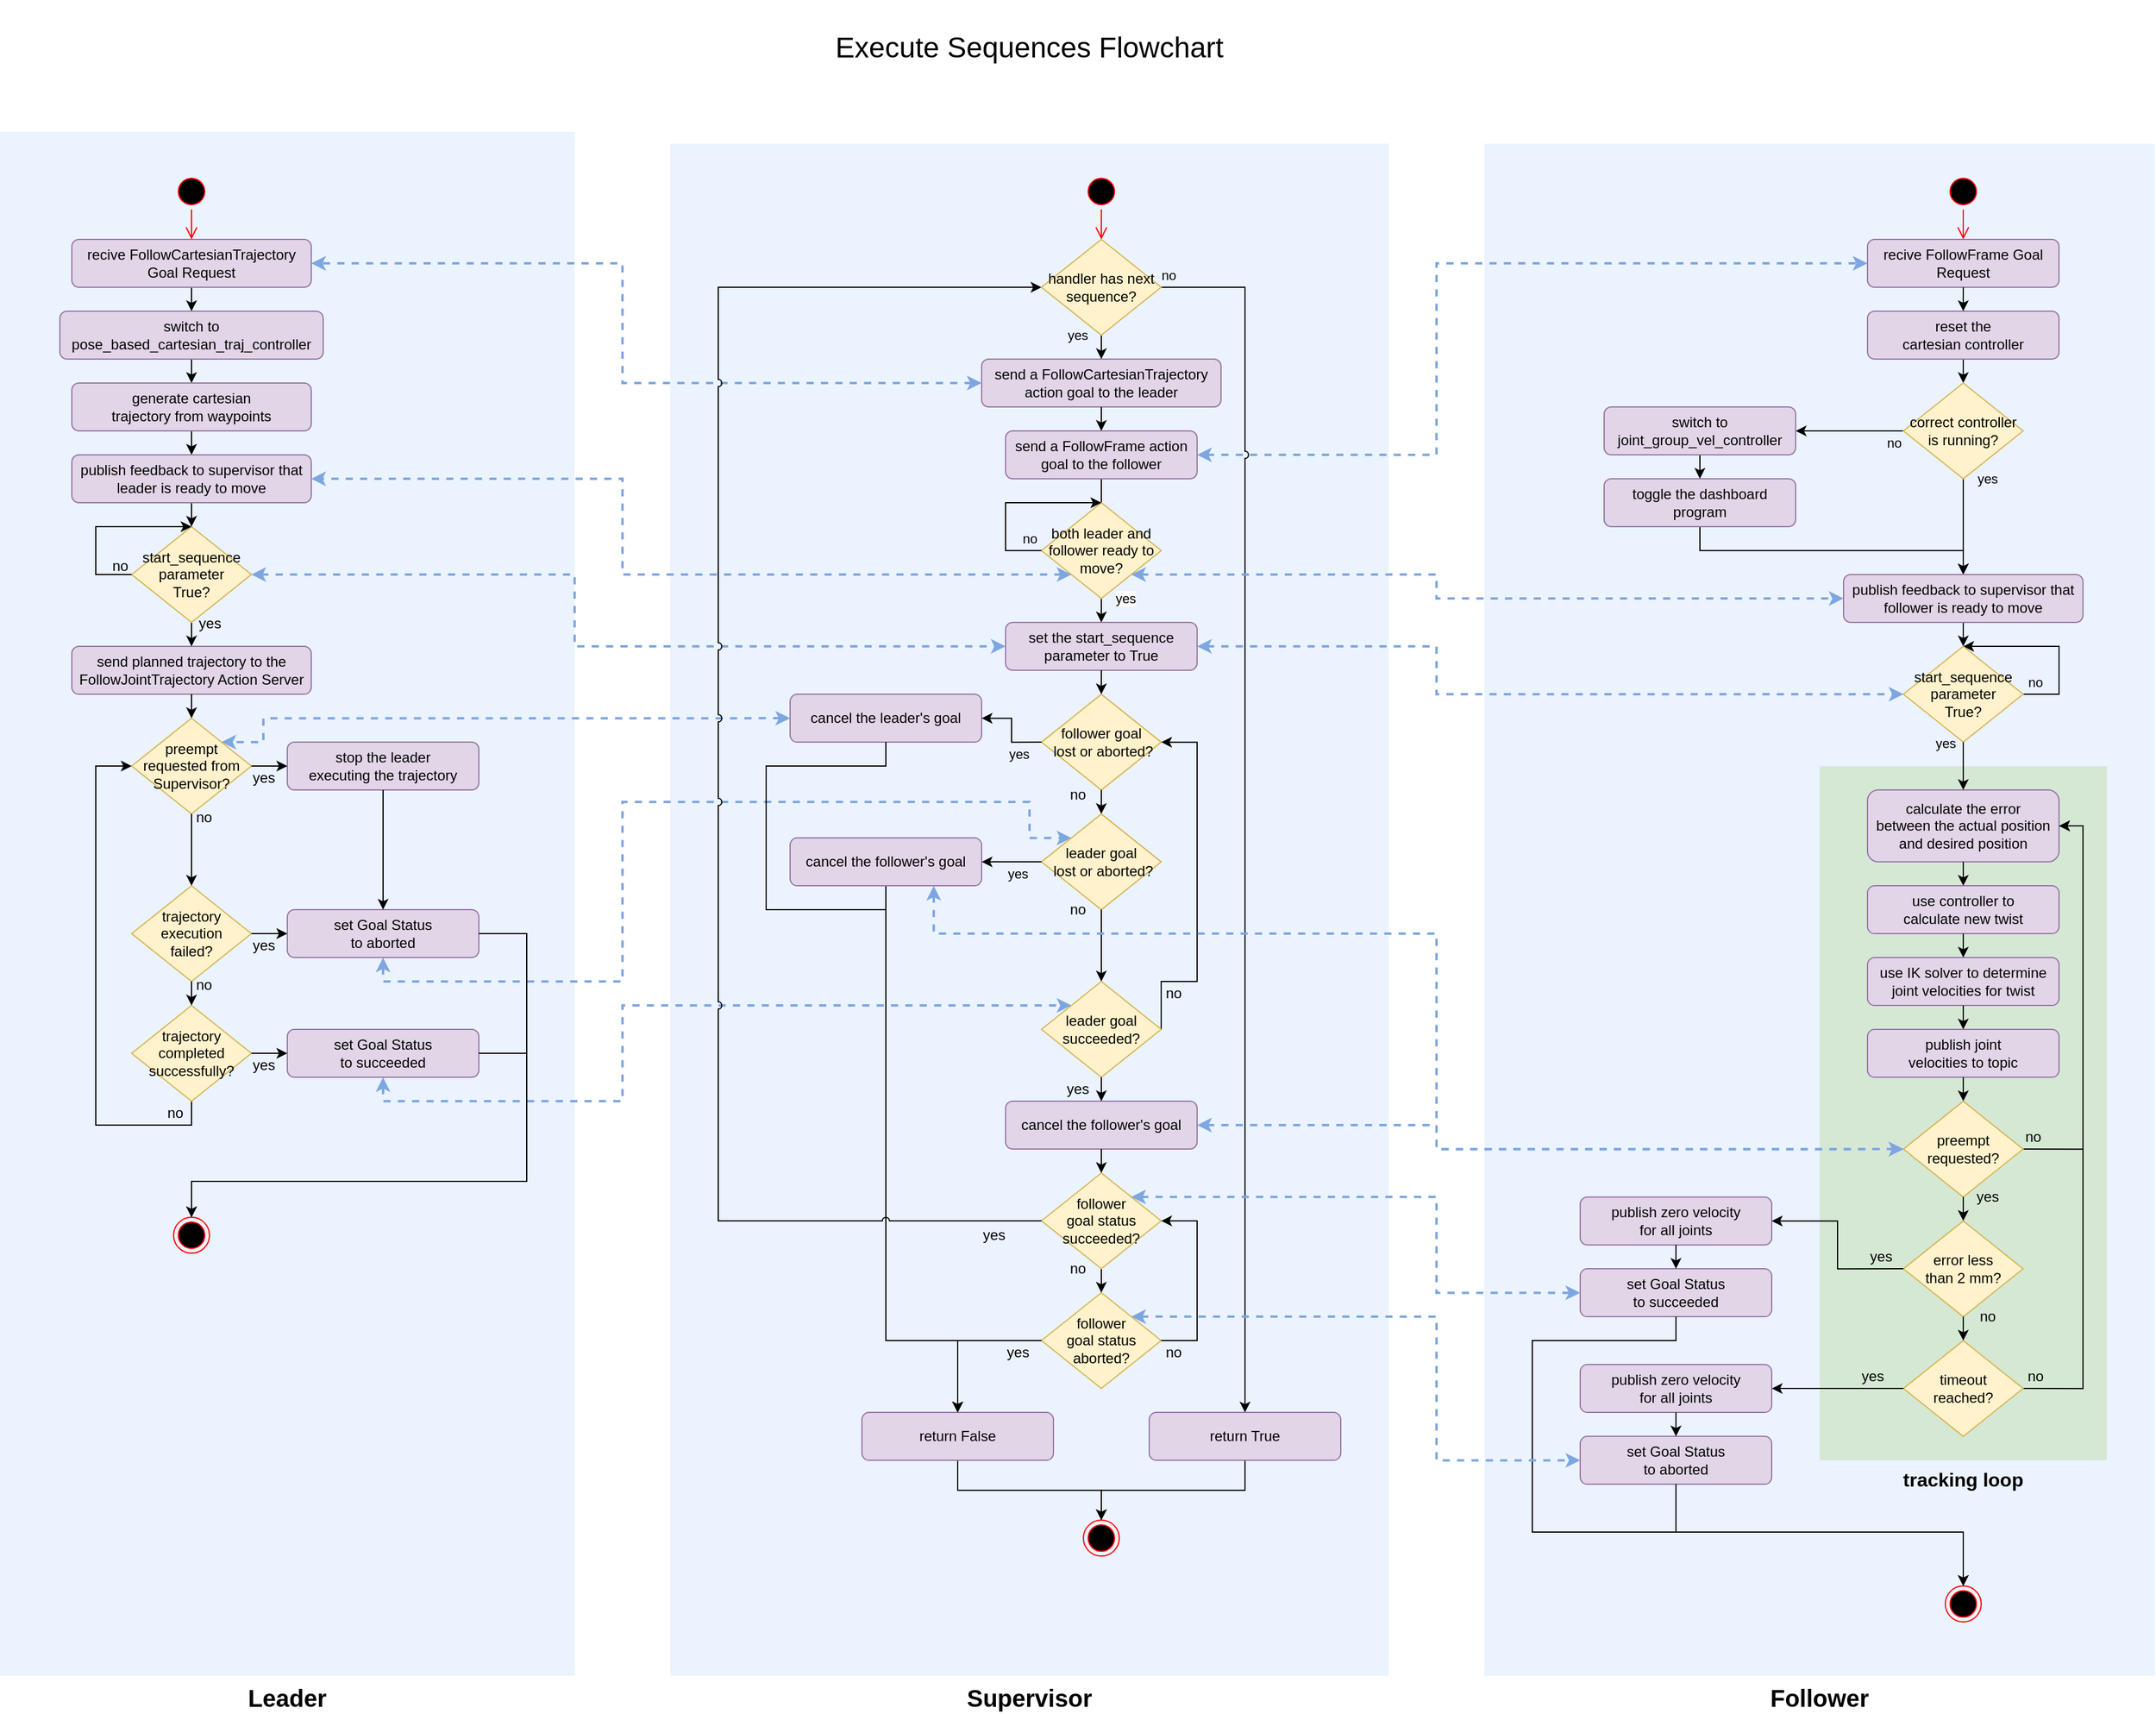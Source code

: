 <mxfile version="15.4.0" type="device"><diagram id="kW00V7_cU1JdxQ_v_3_-" name="Page-1"><mxGraphModel dx="749" dy="1185" grid="1" gridSize="10" guides="1" tooltips="1" connect="1" arrows="1" fold="1" page="1" pageScale="1" pageWidth="2336" pageHeight="1654" math="0" shadow="0"><root><mxCell id="0"/><mxCell id="1" parent="0"/><mxCell id="_gCYDc6WnIKr6NDFRdBL-12" value="Leader" style="rounded=0;whiteSpace=wrap;html=1;fontSize=20;fillColor=#EBF3FF;strokeColor=none;labelPosition=center;verticalLabelPosition=bottom;align=center;verticalAlign=top;fontStyle=1" parent="1" vertex="1"><mxGeometry x="240" y="150" width="480" height="1290" as="geometry"/></mxCell><mxCell id="2opKgaf4rW57c_NiOYcH-77" value="Supervisor" style="rounded=0;whiteSpace=wrap;html=1;fontSize=20;fillColor=#EBF3FF;strokeColor=none;labelPosition=center;verticalLabelPosition=bottom;align=center;verticalAlign=top;fontStyle=1" parent="1" vertex="1"><mxGeometry x="800" y="160" width="600" height="1280" as="geometry"/></mxCell><mxCell id="2opKgaf4rW57c_NiOYcH-73" value="Follower" style="rounded=0;whiteSpace=wrap;html=1;fontSize=20;fillColor=#EBF3FF;strokeColor=none;labelPosition=center;verticalLabelPosition=bottom;align=center;verticalAlign=top;fontStyle=1" parent="1" vertex="1"><mxGeometry x="1480" y="160" width="560" height="1280" as="geometry"/></mxCell><mxCell id="kZMaPTB-FInsB-cCp4y8-4" value="tracking loop" style="rounded=0;whiteSpace=wrap;html=1;dashed=1;verticalAlign=top;labelPosition=center;verticalLabelPosition=bottom;align=center;fontSize=16;fontStyle=1;strokeColor=none;fillColor=#D5E8D4;" parent="1" vertex="1"><mxGeometry x="1760" y="680.15" width="240" height="579.91" as="geometry"/></mxCell><mxCell id="kZMaPTB-FInsB-cCp4y8-57" value="Execute Sequences Flowchart" style="text;html=1;strokeColor=none;fillColor=none;align=center;verticalAlign=middle;whiteSpace=wrap;rounded=0;shadow=0;glass=0;sketch=0;fontSize=24;" parent="1" vertex="1"><mxGeometry x="900" y="40" width="400" height="80" as="geometry"/></mxCell><mxCell id="_gCYDc6WnIKr6NDFRdBL-53" style="edgeStyle=orthogonalEdgeStyle;rounded=0;jumpStyle=none;orthogonalLoop=1;jettySize=auto;html=1;exitX=0;exitY=0.5;exitDx=0;exitDy=0;entryX=1;entryY=0.5;entryDx=0;entryDy=0;dashed=1;endArrow=classic;endFill=1;strokeColor=#7EA6E0;strokeWidth=2;startArrow=classic;startFill=1;" parent="1" source="kZMaPTB-FInsB-cCp4y8-60" target="_gCYDc6WnIKr6NDFRdBL-13" edge="1"><mxGeometry relative="1" as="geometry"><Array as="points"><mxPoint x="760" y="360"/><mxPoint x="760" y="260"/></Array></mxGeometry></mxCell><mxCell id="_gCYDc6WnIKr6NDFRdBL-54" style="edgeStyle=orthogonalEdgeStyle;rounded=0;jumpStyle=none;orthogonalLoop=1;jettySize=auto;html=1;exitX=1;exitY=0.5;exitDx=0;exitDy=0;entryX=0;entryY=0.5;entryDx=0;entryDy=0;dashed=1;endArrow=classic;endFill=1;strokeColor=#7EA6E0;strokeWidth=2;startArrow=classic;startFill=1;" parent="1" source="kZMaPTB-FInsB-cCp4y8-61" target="kZMaPTB-FInsB-cCp4y8-1" edge="1"><mxGeometry relative="1" as="geometry"><Array as="points"><mxPoint x="1440" y="420"/><mxPoint x="1440" y="260"/></Array></mxGeometry></mxCell><mxCell id="_gCYDc6WnIKr6NDFRdBL-57" style="edgeStyle=orthogonalEdgeStyle;rounded=0;jumpStyle=none;orthogonalLoop=1;jettySize=auto;html=1;exitX=0;exitY=0.5;exitDx=0;exitDy=0;entryX=1;entryY=0;entryDx=0;entryDy=0;dashed=1;endArrow=classic;endFill=1;strokeColor=#7EA6E0;strokeWidth=2;startArrow=classic;startFill=1;" parent="1" source="2opKgaf4rW57c_NiOYcH-37" target="_gCYDc6WnIKr6NDFRdBL-22" edge="1"><mxGeometry relative="1" as="geometry"><Array as="points"><mxPoint x="460" y="640"/><mxPoint x="460" y="660"/></Array></mxGeometry></mxCell><mxCell id="_gCYDc6WnIKr6NDFRdBL-58" style="edgeStyle=orthogonalEdgeStyle;rounded=0;jumpStyle=none;orthogonalLoop=1;jettySize=auto;html=1;exitX=0.5;exitY=1;exitDx=0;exitDy=0;entryX=0;entryY=0;entryDx=0;entryDy=0;dashed=1;endArrow=classic;endFill=1;strokeColor=#7EA6E0;strokeWidth=2;startArrow=classic;startFill=1;" parent="1" source="_gCYDc6WnIKr6NDFRdBL-28" target="kZMaPTB-FInsB-cCp4y8-69" edge="1"><mxGeometry relative="1" as="geometry"><Array as="points"><mxPoint x="560" y="860"/><mxPoint x="760" y="860"/><mxPoint x="760" y="710"/><mxPoint x="1100" y="710"/><mxPoint x="1100" y="740"/></Array></mxGeometry></mxCell><mxCell id="_gCYDc6WnIKr6NDFRdBL-59" style="edgeStyle=orthogonalEdgeStyle;rounded=0;jumpStyle=none;orthogonalLoop=1;jettySize=auto;html=1;exitX=0.5;exitY=1;exitDx=0;exitDy=0;entryX=0;entryY=0;entryDx=0;entryDy=0;dashed=1;endArrow=classic;endFill=1;strokeColor=#7EA6E0;strokeWidth=2;startArrow=classic;startFill=1;" parent="1" source="_gCYDc6WnIKr6NDFRdBL-34" target="kZMaPTB-FInsB-cCp4y8-70" edge="1"><mxGeometry relative="1" as="geometry"><Array as="points"><mxPoint x="560" y="960"/><mxPoint x="760" y="960"/><mxPoint x="760" y="880"/></Array></mxGeometry></mxCell><mxCell id="_gCYDc6WnIKr6NDFRdBL-60" style="edgeStyle=orthogonalEdgeStyle;rounded=0;jumpStyle=none;orthogonalLoop=1;jettySize=auto;html=1;exitX=1;exitY=0.5;exitDx=0;exitDy=0;entryX=0;entryY=0.5;entryDx=0;entryDy=0;dashed=1;endArrow=classic;endFill=1;strokeColor=#7EA6E0;strokeWidth=2;startArrow=classic;startFill=1;" parent="1" source="_gCYDc6WnIKr6NDFRdBL-46" target="kZMaPTB-FInsB-cCp4y8-66" edge="1"><mxGeometry relative="1" as="geometry"><Array as="points"><mxPoint x="720" y="520"/><mxPoint x="720" y="580"/></Array></mxGeometry></mxCell><mxCell id="FhGeKTKEFeGfQBGlu1iO-4" style="edgeStyle=orthogonalEdgeStyle;rounded=0;orthogonalLoop=1;jettySize=auto;html=1;exitX=0.5;exitY=1;exitDx=0;exitDy=0;entryX=0.5;entryY=0;entryDx=0;entryDy=0;" parent="1" source="_gCYDc6WnIKr6NDFRdBL-13" target="FhGeKTKEFeGfQBGlu1iO-1" edge="1"><mxGeometry relative="1" as="geometry"/></mxCell><mxCell id="_gCYDc6WnIKr6NDFRdBL-13" value="recive FollowCartesianTrajectory&lt;br&gt;Goal Request" style="rounded=1;whiteSpace=wrap;html=1;glass=0;shadow=0;sketch=0;fillColor=#e1d5e7;strokeColor=#9673a6;" parent="1" vertex="1"><mxGeometry x="300" y="240.0" width="200" height="40" as="geometry"/></mxCell><mxCell id="_gCYDc6WnIKr6NDFRdBL-21" value="send planned trajectory to the FollowJointTrajectory Action Server" style="rounded=1;whiteSpace=wrap;html=1;fontSize=12;fillColor=#e1d5e7;strokeColor=#9673a6;" parent="1" vertex="1"><mxGeometry x="300" y="580.03" width="200" height="40.03" as="geometry"/></mxCell><mxCell id="_gCYDc6WnIKr6NDFRdBL-22" value="preempt requested from Supervisor?" style="rhombus;whiteSpace=wrap;html=1;fontSize=12;fillColor=#fff2cc;strokeColor=#d6b656;" parent="1" vertex="1"><mxGeometry x="350" y="640.03" width="100" height="80" as="geometry"/></mxCell><mxCell id="_gCYDc6WnIKr6NDFRdBL-23" style="edgeStyle=orthogonalEdgeStyle;rounded=0;jumpStyle=arc;orthogonalLoop=1;jettySize=auto;html=1;exitX=0.5;exitY=1;exitDx=0;exitDy=0;entryX=0.5;entryY=0;entryDx=0;entryDy=0;labelBackgroundColor=none;fontSize=16;endArrow=classic;endFill=1;strokeColor=#000000;strokeWidth=1;" parent="1" source="_gCYDc6WnIKr6NDFRdBL-21" target="_gCYDc6WnIKr6NDFRdBL-22" edge="1"><mxGeometry x="280" y="127.03" as="geometry"/></mxCell><mxCell id="_gCYDc6WnIKr6NDFRdBL-24" value="trajectory execution&lt;br&gt;failed?" style="rhombus;whiteSpace=wrap;html=1;fontSize=12;fillColor=#fff2cc;strokeColor=#d6b656;" parent="1" vertex="1"><mxGeometry x="350" y="780.03" width="100" height="80" as="geometry"/></mxCell><mxCell id="_gCYDc6WnIKr6NDFRdBL-25" value="no" style="edgeStyle=orthogonalEdgeStyle;rounded=0;jumpStyle=arc;orthogonalLoop=1;jettySize=auto;html=1;exitX=0.5;exitY=1;exitDx=0;exitDy=0;entryX=0.5;entryY=0;entryDx=0;entryDy=0;labelBackgroundColor=none;fontSize=12;endArrow=classic;endFill=1;strokeColor=#000000;strokeWidth=1;" parent="1" source="_gCYDc6WnIKr6NDFRdBL-22" target="_gCYDc6WnIKr6NDFRdBL-24" edge="1"><mxGeometry x="40" y="-39.97" as="geometry"><mxPoint x="10" y="-27" as="offset"/></mxGeometry></mxCell><mxCell id="_gCYDc6WnIKr6NDFRdBL-26" value="stop the leader &lt;br&gt;executing the trajectory" style="rounded=1;whiteSpace=wrap;html=1;glass=0;shadow=0;sketch=0;fillColor=#e1d5e7;strokeColor=#9673a6;" parent="1" vertex="1"><mxGeometry x="480" y="660.03" width="160" height="40" as="geometry"/></mxCell><mxCell id="_gCYDc6WnIKr6NDFRdBL-27" value="yes" style="edgeStyle=orthogonalEdgeStyle;rounded=0;orthogonalLoop=1;jettySize=auto;html=1;exitX=1;exitY=0.5;exitDx=0;exitDy=0;entryX=0;entryY=0.5;entryDx=0;entryDy=0;fontSize=12;labelBackgroundColor=none;" parent="1" source="_gCYDc6WnIKr6NDFRdBL-22" target="_gCYDc6WnIKr6NDFRdBL-26" edge="1"><mxGeometry x="40" as="geometry"><mxPoint x="-5" y="10" as="offset"/></mxGeometry></mxCell><mxCell id="_gCYDc6WnIKr6NDFRdBL-28" value="set Goal Status &lt;br&gt;to aborted" style="rounded=1;whiteSpace=wrap;html=1;glass=0;shadow=0;sketch=0;fillColor=#e1d5e7;strokeColor=#9673a6;" parent="1" vertex="1"><mxGeometry x="480" y="800.03" width="160" height="40" as="geometry"/></mxCell><mxCell id="_gCYDc6WnIKr6NDFRdBL-29" value="yes" style="edgeStyle=orthogonalEdgeStyle;rounded=0;orthogonalLoop=1;jettySize=auto;html=1;exitX=1;exitY=0.5;exitDx=0;exitDy=0;entryX=0;entryY=0.5;entryDx=0;entryDy=0;fontSize=12;labelBackgroundColor=none;" parent="1" source="_gCYDc6WnIKr6NDFRdBL-24" target="_gCYDc6WnIKr6NDFRdBL-28" edge="1"><mxGeometry x="40" as="geometry"><mxPoint x="-5" y="10" as="offset"/></mxGeometry></mxCell><mxCell id="_gCYDc6WnIKr6NDFRdBL-30" style="edgeStyle=orthogonalEdgeStyle;rounded=0;orthogonalLoop=1;jettySize=auto;html=1;exitX=0.5;exitY=1;exitDx=0;exitDy=0;entryX=0;entryY=0.5;entryDx=0;entryDy=0;labelBackgroundColor=none;fontSize=12;" parent="1" source="_gCYDc6WnIKr6NDFRdBL-32" target="_gCYDc6WnIKr6NDFRdBL-22" edge="1"><mxGeometry x="280" y="127.03" as="geometry"><Array as="points"><mxPoint x="400" y="980.03"/><mxPoint x="320" y="980.03"/><mxPoint x="320" y="680.03"/></Array></mxGeometry></mxCell><mxCell id="_gCYDc6WnIKr6NDFRdBL-31" value="no" style="edgeLabel;html=1;align=center;verticalAlign=middle;resizable=0;points=[];fontSize=12;labelBackgroundColor=none;" parent="_gCYDc6WnIKr6NDFRdBL-30" vertex="1" connectable="0"><mxGeometry x="-0.778" relative="1" as="geometry"><mxPoint x="13" y="-10" as="offset"/></mxGeometry></mxCell><mxCell id="_gCYDc6WnIKr6NDFRdBL-32" value="trajectory completed successfully?" style="rhombus;whiteSpace=wrap;html=1;fontSize=12;fillColor=#fff2cc;strokeColor=#d6b656;" parent="1" vertex="1"><mxGeometry x="350" y="880.03" width="100" height="80" as="geometry"/></mxCell><mxCell id="_gCYDc6WnIKr6NDFRdBL-33" value="no" style="edgeStyle=orthogonalEdgeStyle;rounded=0;jumpStyle=arc;orthogonalLoop=1;jettySize=auto;html=1;labelBackgroundColor=none;fontSize=12;endArrow=classic;endFill=1;strokeColor=#000000;strokeWidth=1;exitX=0.5;exitY=1;exitDx=0;exitDy=0;entryX=0.5;entryY=0;entryDx=0;entryDy=0;" parent="1" source="_gCYDc6WnIKr6NDFRdBL-24" target="_gCYDc6WnIKr6NDFRdBL-32" edge="1"><mxGeometry x="40" y="-39.97" as="geometry"><mxPoint x="10" y="-7" as="offset"/><mxPoint x="380" y="867.03" as="sourcePoint"/><mxPoint x="400" y="887.03" as="targetPoint"/></mxGeometry></mxCell><mxCell id="_gCYDc6WnIKr6NDFRdBL-34" value="set Goal Status &lt;br&gt;to succeeded" style="rounded=1;whiteSpace=wrap;html=1;glass=0;shadow=0;sketch=0;fillColor=#e1d5e7;strokeColor=#9673a6;" parent="1" vertex="1"><mxGeometry x="480" y="900.03" width="160" height="40" as="geometry"/></mxCell><mxCell id="_gCYDc6WnIKr6NDFRdBL-35" value="yes" style="edgeStyle=orthogonalEdgeStyle;rounded=0;orthogonalLoop=1;jettySize=auto;html=1;exitX=1;exitY=0.5;exitDx=0;exitDy=0;entryX=0;entryY=0.5;entryDx=0;entryDy=0;fontSize=12;labelBackgroundColor=none;" parent="1" source="_gCYDc6WnIKr6NDFRdBL-32" target="_gCYDc6WnIKr6NDFRdBL-34" edge="1"><mxGeometry x="40" as="geometry"><Array as="points"><mxPoint x="460" y="920.03"/><mxPoint x="460" y="920.03"/></Array><mxPoint x="-5" y="10" as="offset"/></mxGeometry></mxCell><mxCell id="_gCYDc6WnIKr6NDFRdBL-37" style="edgeStyle=orthogonalEdgeStyle;rounded=0;jumpStyle=arc;orthogonalLoop=1;jettySize=auto;html=1;exitX=0.5;exitY=1;exitDx=0;exitDy=0;entryX=0.5;entryY=0;entryDx=0;entryDy=0;labelBackgroundColor=none;fontSize=12;endArrow=classic;endFill=1;strokeColor=#000000;strokeWidth=1;" parent="1" source="_gCYDc6WnIKr6NDFRdBL-26" target="_gCYDc6WnIKr6NDFRdBL-28" edge="1"><mxGeometry x="280" y="127.03" as="geometry"><mxPoint x="560.0" y="720.03" as="targetPoint"/></mxGeometry></mxCell><mxCell id="_gCYDc6WnIKr6NDFRdBL-38" value="" style="ellipse;html=1;shape=endState;fillColor=#000000;strokeColor=#ff0000;" parent="1" vertex="1"><mxGeometry x="385" y="1057.03" width="30" height="30" as="geometry"/></mxCell><mxCell id="_gCYDc6WnIKr6NDFRdBL-39" style="edgeStyle=orthogonalEdgeStyle;rounded=0;orthogonalLoop=1;jettySize=auto;html=1;exitX=1;exitY=0.5;exitDx=0;exitDy=0;entryX=0.5;entryY=0;entryDx=0;entryDy=0;fontSize=12;" parent="1" source="_gCYDc6WnIKr6NDFRdBL-28" target="_gCYDc6WnIKr6NDFRdBL-38" edge="1"><mxGeometry x="280" y="127.03" as="geometry"><Array as="points"><mxPoint x="680" y="820"/><mxPoint x="680" y="1027"/><mxPoint x="400" y="1027"/></Array></mxGeometry></mxCell><mxCell id="_gCYDc6WnIKr6NDFRdBL-40" style="edgeStyle=orthogonalEdgeStyle;rounded=0;orthogonalLoop=1;jettySize=auto;html=1;exitX=1;exitY=0.5;exitDx=0;exitDy=0;entryX=0.5;entryY=0;entryDx=0;entryDy=0;fontSize=12;" parent="1" source="_gCYDc6WnIKr6NDFRdBL-34" target="_gCYDc6WnIKr6NDFRdBL-38" edge="1"><mxGeometry x="280" y="127.03" as="geometry"><Array as="points"><mxPoint x="680" y="920"/><mxPoint x="680" y="1027"/><mxPoint x="400" y="1027"/></Array></mxGeometry></mxCell><mxCell id="_gCYDc6WnIKr6NDFRdBL-43" value="" style="edgeStyle=orthogonalEdgeStyle;html=1;verticalAlign=bottom;endArrow=open;endSize=8;strokeColor=#ff0000;entryX=0.5;entryY=0;entryDx=0;entryDy=0;exitX=0.5;exitY=1;exitDx=0;exitDy=0;startArrow=none;" parent="1" source="_gCYDc6WnIKr6NDFRdBL-42" target="_gCYDc6WnIKr6NDFRdBL-13" edge="1"><mxGeometry x="280" y="27" as="geometry"><mxPoint x="400" y="107" as="targetPoint"/><mxPoint x="400" y="170.0" as="sourcePoint"/></mxGeometry></mxCell><mxCell id="_gCYDc6WnIKr6NDFRdBL-44" style="edgeStyle=orthogonalEdgeStyle;rounded=0;orthogonalLoop=1;jettySize=auto;html=1;exitX=0.5;exitY=1;exitDx=0;exitDy=0;entryX=0.5;entryY=0;entryDx=0;entryDy=0;fontSize=12;" parent="1" source="_gCYDc6WnIKr6NDFRdBL-46" target="_gCYDc6WnIKr6NDFRdBL-21" edge="1"><mxGeometry x="280" y="127.03" as="geometry"/></mxCell><mxCell id="_gCYDc6WnIKr6NDFRdBL-45" value="yes" style="edgeLabel;html=1;align=center;verticalAlign=middle;resizable=0;points=[];fontSize=12;labelBackgroundColor=none;" parent="_gCYDc6WnIKr6NDFRdBL-44" vertex="1" connectable="0"><mxGeometry x="-0.26" y="1" relative="1" as="geometry"><mxPoint x="14" y="-7" as="offset"/></mxGeometry></mxCell><mxCell id="_gCYDc6WnIKr6NDFRdBL-46" value="start_sequence parameter &lt;br&gt;True?" style="rhombus;whiteSpace=wrap;html=1;fontSize=12;fillColor=#fff2cc;strokeColor=#d6b656;" parent="1" vertex="1"><mxGeometry x="350" y="480.03" width="100" height="80" as="geometry"/></mxCell><mxCell id="_gCYDc6WnIKr6NDFRdBL-47" value="no" style="edgeStyle=orthogonalEdgeStyle;rounded=0;orthogonalLoop=1;jettySize=auto;html=1;exitX=0;exitY=0.5;exitDx=0;exitDy=0;entryX=0.5;entryY=0;entryDx=0;entryDy=0;fontSize=12;labelBackgroundColor=none;" parent="1" source="_gCYDc6WnIKr6NDFRdBL-46" target="_gCYDc6WnIKr6NDFRdBL-46" edge="1"><mxGeometry x="40" y="-39.97" as="geometry"><Array as="points"><mxPoint x="320" y="520.03"/><mxPoint x="320" y="480.03"/></Array><mxPoint x="-35" y="13" as="offset"/><mxPoint x="350" y="527.03" as="sourcePoint"/><mxPoint x="400" y="487.03" as="targetPoint"/></mxGeometry></mxCell><mxCell id="FhGeKTKEFeGfQBGlu1iO-5" style="edgeStyle=orthogonalEdgeStyle;rounded=0;orthogonalLoop=1;jettySize=auto;html=1;exitX=0.5;exitY=1;exitDx=0;exitDy=0;entryX=0.5;entryY=0;entryDx=0;entryDy=0;" parent="1" source="FhGeKTKEFeGfQBGlu1iO-1" target="FhGeKTKEFeGfQBGlu1iO-2" edge="1"><mxGeometry relative="1" as="geometry"/></mxCell><mxCell id="FhGeKTKEFeGfQBGlu1iO-1" value="switch to&lt;br&gt;pose_based_cartesian_traj_controller" style="rounded=1;whiteSpace=wrap;html=1;fontSize=12;fillColor=#e1d5e7;strokeColor=#9673a6;" parent="1" vertex="1"><mxGeometry x="290" y="300" width="220" height="40.03" as="geometry"/></mxCell><mxCell id="FhGeKTKEFeGfQBGlu1iO-3" style="edgeStyle=orthogonalEdgeStyle;rounded=0;orthogonalLoop=1;jettySize=auto;html=1;exitX=0.5;exitY=1;exitDx=0;exitDy=0;entryX=0.5;entryY=0;entryDx=0;entryDy=0;" parent="1" source="FhGeKTKEFeGfQBGlu1iO-2" target="zwrNz9dV1POrlyRCN25c-7" edge="1"><mxGeometry relative="1" as="geometry"/></mxCell><mxCell id="FhGeKTKEFeGfQBGlu1iO-2" value="generate cartesian &lt;br&gt;trajectory from waypoints" style="rounded=1;whiteSpace=wrap;html=1;fontSize=12;fillColor=#e1d5e7;strokeColor=#9673a6;" parent="1" vertex="1"><mxGeometry x="300" y="360" width="200" height="40.03" as="geometry"/></mxCell><mxCell id="kZMaPTB-FInsB-cCp4y8-60" value="send a FollowCartesianTrajectory action goal to the leader" style="rounded=1;whiteSpace=wrap;html=1;glass=0;shadow=0;sketch=0;fillColor=#e1d5e7;strokeColor=#9673a6;" parent="1" vertex="1"><mxGeometry x="1060" y="340.03" width="200" height="40" as="geometry"/></mxCell><mxCell id="zwrNz9dV1POrlyRCN25c-10" style="edgeStyle=orthogonalEdgeStyle;rounded=0;orthogonalLoop=1;jettySize=auto;html=1;exitX=0.5;exitY=1;exitDx=0;exitDy=0;" edge="1" parent="1" source="kZMaPTB-FInsB-cCp4y8-61"><mxGeometry relative="1" as="geometry"><mxPoint x="1160" y="520" as="targetPoint"/></mxGeometry></mxCell><mxCell id="kZMaPTB-FInsB-cCp4y8-61" value="send a FollowFrame action goal to the follower" style="rounded=1;whiteSpace=wrap;html=1;glass=0;shadow=0;sketch=0;fillColor=#e1d5e7;strokeColor=#9673a6;" parent="1" vertex="1"><mxGeometry x="1080" y="400.03" width="160" height="39.97" as="geometry"/></mxCell><mxCell id="kZMaPTB-FInsB-cCp4y8-100" style="edgeStyle=orthogonalEdgeStyle;rounded=0;jumpStyle=arc;orthogonalLoop=1;jettySize=auto;html=1;exitX=0.5;exitY=1;exitDx=0;exitDy=0;entryX=0.5;entryY=0;entryDx=0;entryDy=0;labelBackgroundColor=none;fontSize=12;endArrow=classic;endFill=1;strokeColor=#000000;strokeWidth=1;" parent="1" source="kZMaPTB-FInsB-cCp4y8-60" target="kZMaPTB-FInsB-cCp4y8-61" edge="1"><mxGeometry x="840" y="200" as="geometry"/></mxCell><mxCell id="kZMaPTB-FInsB-cCp4y8-66" value="set the start_sequence parameter to True" style="rounded=1;whiteSpace=wrap;html=1;glass=0;shadow=0;sketch=0;fillColor=#e1d5e7;strokeColor=#9673a6;" parent="1" vertex="1"><mxGeometry x="1080" y="560.03" width="160" height="40" as="geometry"/></mxCell><mxCell id="kZMaPTB-FInsB-cCp4y8-68" value="follower goal&lt;br&gt;&amp;nbsp;lost or aborted?" style="rhombus;whiteSpace=wrap;html=1;fontSize=12;fillColor=#fff2cc;strokeColor=#d6b656;" parent="1" vertex="1"><mxGeometry x="1110" y="620.06" width="100" height="80" as="geometry"/></mxCell><mxCell id="kZMaPTB-FInsB-cCp4y8-103" style="edgeStyle=orthogonalEdgeStyle;rounded=0;jumpStyle=arc;orthogonalLoop=1;jettySize=auto;html=1;exitX=0.5;exitY=1;exitDx=0;exitDy=0;entryX=0.5;entryY=0;entryDx=0;entryDy=0;labelBackgroundColor=none;fontSize=12;endArrow=classic;endFill=1;strokeColor=#000000;strokeWidth=1;" parent="1" source="kZMaPTB-FInsB-cCp4y8-66" target="kZMaPTB-FInsB-cCp4y8-68" edge="1"><mxGeometry x="840" y="200" as="geometry"/></mxCell><mxCell id="kZMaPTB-FInsB-cCp4y8-69" value="leader goal&lt;br&gt;&amp;nbsp;lost or aborted?" style="rhombus;whiteSpace=wrap;html=1;fontSize=12;fillColor=#fff2cc;strokeColor=#d6b656;" parent="1" vertex="1"><mxGeometry x="1110" y="720.06" width="100" height="80" as="geometry"/></mxCell><mxCell id="kZMaPTB-FInsB-cCp4y8-76" value="&lt;font style=&quot;font-size: 12px&quot;&gt;no&lt;/font&gt;" style="edgeStyle=orthogonalEdgeStyle;rounded=0;orthogonalLoop=1;jettySize=auto;html=1;exitX=0.5;exitY=1;exitDx=0;exitDy=0;entryX=0.5;entryY=0;entryDx=0;entryDy=0;labelBackgroundColor=none;fontSize=24;" parent="1" source="kZMaPTB-FInsB-cCp4y8-68" target="kZMaPTB-FInsB-cCp4y8-69" edge="1"><mxGeometry x="80" y="-299.94" as="geometry"><Array as="points"><mxPoint x="1160" y="710.06"/><mxPoint x="1160" y="710.06"/></Array><mxPoint x="-20" y="-10" as="offset"/></mxGeometry></mxCell><mxCell id="2opKgaf4rW57c_NiOYcH-39" value="no" style="edgeStyle=orthogonalEdgeStyle;rounded=0;orthogonalLoop=1;jettySize=auto;html=1;exitX=1;exitY=0.5;exitDx=0;exitDy=0;entryX=1;entryY=0.5;entryDx=0;entryDy=0;fontSize=12;labelBackgroundColor=none;" parent="1" source="kZMaPTB-FInsB-cCp4y8-70" target="kZMaPTB-FInsB-cCp4y8-68" edge="1"><mxGeometry x="80" y="-299.94" as="geometry"><Array as="points"><mxPoint x="1240" y="860.06"/><mxPoint x="1240" y="660.06"/></Array><mxPoint x="10" y="90" as="offset"/></mxGeometry></mxCell><mxCell id="kZMaPTB-FInsB-cCp4y8-70" value="leader goal succeeded?" style="rhombus;whiteSpace=wrap;html=1;fontSize=12;fillColor=#fff2cc;strokeColor=#d6b656;" parent="1" vertex="1"><mxGeometry x="1110" y="860.03" width="100" height="80" as="geometry"/></mxCell><mxCell id="kZMaPTB-FInsB-cCp4y8-75" value="no" style="edgeStyle=orthogonalEdgeStyle;rounded=0;orthogonalLoop=1;jettySize=auto;html=1;exitX=0.5;exitY=1;exitDx=0;exitDy=0;entryX=0.5;entryY=0;entryDx=0;entryDy=0;labelBackgroundColor=none;fontSize=12;" parent="1" source="kZMaPTB-FInsB-cCp4y8-69" target="kZMaPTB-FInsB-cCp4y8-70" edge="1"><mxGeometry as="geometry"><mxPoint x="-20" y="-30" as="offset"/></mxGeometry></mxCell><mxCell id="kZMaPTB-FInsB-cCp4y8-71" value="cancel the follower's goal" style="rounded=1;whiteSpace=wrap;html=1;glass=0;shadow=0;sketch=0;fillColor=#e1d5e7;strokeColor=#9673a6;" parent="1" vertex="1"><mxGeometry x="1080" y="960.03" width="160" height="40" as="geometry"/></mxCell><mxCell id="2opKgaf4rW57c_NiOYcH-40" value="yes" style="edgeStyle=orthogonalEdgeStyle;rounded=0;orthogonalLoop=1;jettySize=auto;html=1;exitX=0.5;exitY=1;exitDx=0;exitDy=0;entryX=0.5;entryY=0;entryDx=0;entryDy=0;fontSize=12;labelBackgroundColor=none;" parent="1" source="kZMaPTB-FInsB-cCp4y8-70" target="kZMaPTB-FInsB-cCp4y8-71" edge="1"><mxGeometry x="80" y="-259.97" as="geometry"><mxPoint x="-20" as="offset"/></mxGeometry></mxCell><mxCell id="kZMaPTB-FInsB-cCp4y8-80" value="follower &lt;br&gt;goal status aborted?" style="rhombus;whiteSpace=wrap;html=1;fontSize=12;fillColor=#fff2cc;strokeColor=#d6b656;" parent="1" vertex="1"><mxGeometry x="1110" y="1120.03" width="100" height="80" as="geometry"/></mxCell><mxCell id="kZMaPTB-FInsB-cCp4y8-92" value="no" style="edgeStyle=orthogonalEdgeStyle;rounded=0;jumpStyle=arc;orthogonalLoop=1;jettySize=auto;html=1;exitX=0.5;exitY=1;exitDx=0;exitDy=0;entryX=0.5;entryY=0;entryDx=0;entryDy=0;labelBackgroundColor=none;fontSize=12;endArrow=classic;endFill=1;strokeColor=#000000;strokeWidth=1;" parent="1" source="kZMaPTB-FInsB-cCp4y8-81" target="kZMaPTB-FInsB-cCp4y8-80" edge="1"><mxGeometry x="80" y="-259.97" as="geometry"><mxPoint x="-20" y="-10" as="offset"/></mxGeometry></mxCell><mxCell id="kZMaPTB-FInsB-cCp4y8-81" value="follower &lt;br&gt;goal status succeeded?" style="rhombus;whiteSpace=wrap;html=1;fontSize=12;fillColor=#fff2cc;strokeColor=#d6b656;" parent="1" vertex="1"><mxGeometry x="1110" y="1020.03" width="100" height="80" as="geometry"/></mxCell><mxCell id="kZMaPTB-FInsB-cCp4y8-91" style="edgeStyle=orthogonalEdgeStyle;rounded=0;jumpStyle=arc;orthogonalLoop=1;jettySize=auto;html=1;exitX=0.5;exitY=1;exitDx=0;exitDy=0;entryX=0.5;entryY=0;entryDx=0;entryDy=0;labelBackgroundColor=none;fontSize=12;endArrow=classic;endFill=1;strokeColor=#000000;strokeWidth=1;" parent="1" source="kZMaPTB-FInsB-cCp4y8-71" target="kZMaPTB-FInsB-cCp4y8-81" edge="1"><mxGeometry x="840" y="20.03" as="geometry"/></mxCell><mxCell id="kZMaPTB-FInsB-cCp4y8-93" value="no" style="edgeStyle=orthogonalEdgeStyle;rounded=0;jumpStyle=arc;orthogonalLoop=1;jettySize=auto;html=1;exitX=1;exitY=0.5;exitDx=0;exitDy=0;labelBackgroundColor=none;fontSize=12;endArrow=classic;endFill=1;strokeColor=#000000;strokeWidth=1;entryX=1;entryY=0.5;entryDx=0;entryDy=0;" parent="1" source="kZMaPTB-FInsB-cCp4y8-80" target="kZMaPTB-FInsB-cCp4y8-81" edge="1"><mxGeometry as="geometry"><Array as="points"><mxPoint x="1240" y="1160.03"/><mxPoint x="1240" y="1060.03"/></Array><mxPoint x="10" y="60" as="offset"/></mxGeometry></mxCell><mxCell id="2opKgaf4rW57c_NiOYcH-2" style="edgeStyle=orthogonalEdgeStyle;rounded=0;orthogonalLoop=1;jettySize=auto;html=1;exitX=0.5;exitY=1;exitDx=0;exitDy=0;entryX=0.5;entryY=0;entryDx=0;entryDy=0;" parent="1" target="kZMaPTB-FInsB-cCp4y8-60" edge="1" source="_gCYDc6WnIKr6NDFRdBL-1"><mxGeometry x="840" y="160" as="geometry"><mxPoint x="1160" y="280" as="sourcePoint"/><mxPoint x="1160" y="340" as="targetPoint"/></mxGeometry></mxCell><mxCell id="_gCYDc6WnIKr6NDFRdBL-5" value="yes" style="edgeLabel;html=1;align=center;verticalAlign=middle;resizable=0;points=[];labelBackgroundColor=none;" parent="2opKgaf4rW57c_NiOYcH-2" vertex="1" connectable="0"><mxGeometry relative="1" as="geometry"><mxPoint x="-20" y="-10" as="offset"/></mxGeometry></mxCell><mxCell id="2opKgaf4rW57c_NiOYcH-24" value="" style="ellipse;html=1;shape=startState;fillColor=#000000;strokeColor=#ff0000;" parent="1" vertex="1"><mxGeometry x="1145" y="185" width="30" height="30" as="geometry"/></mxCell><mxCell id="2opKgaf4rW57c_NiOYcH-25" value="" style="edgeStyle=orthogonalEdgeStyle;html=1;verticalAlign=bottom;endArrow=open;endSize=8;strokeColor=#ff0000;" parent="1" source="2opKgaf4rW57c_NiOYcH-24" edge="1"><mxGeometry x="840" y="160" as="geometry"><mxPoint x="1160" y="240" as="targetPoint"/></mxGeometry></mxCell><mxCell id="2opKgaf4rW57c_NiOYcH-26" value="" style="ellipse;html=1;shape=endState;fillColor=#000000;strokeColor=#ff0000;" parent="1" vertex="1"><mxGeometry x="1145" y="1310.06" width="30" height="30" as="geometry"/></mxCell><mxCell id="2opKgaf4rW57c_NiOYcH-37" value="cancel the leader's goal" style="rounded=1;whiteSpace=wrap;html=1;glass=0;shadow=0;sketch=0;fillColor=#e1d5e7;strokeColor=#9673a6;" parent="1" vertex="1"><mxGeometry x="900" y="620.06" width="160" height="40" as="geometry"/></mxCell><mxCell id="2opKgaf4rW57c_NiOYcH-45" style="edgeStyle=orthogonalEdgeStyle;rounded=0;orthogonalLoop=1;jettySize=auto;html=1;exitX=0;exitY=0.5;exitDx=0;exitDy=0;entryX=1;entryY=0.5;entryDx=0;entryDy=0;fontSize=12;" parent="1" source="kZMaPTB-FInsB-cCp4y8-68" target="2opKgaf4rW57c_NiOYcH-37" edge="1"><mxGeometry x="840" y="-19.94" as="geometry"/></mxCell><mxCell id="_gCYDc6WnIKr6NDFRdBL-4" value="yes" style="edgeLabel;html=1;align=center;verticalAlign=middle;resizable=0;points=[];labelBackgroundColor=none;" parent="2opKgaf4rW57c_NiOYcH-45" vertex="1" connectable="0"><mxGeometry relative="1" as="geometry"><mxPoint x="6" y="20" as="offset"/></mxGeometry></mxCell><mxCell id="2opKgaf4rW57c_NiOYcH-54" style="edgeStyle=orthogonalEdgeStyle;rounded=0;orthogonalLoop=1;jettySize=auto;html=1;exitX=0.5;exitY=1;exitDx=0;exitDy=0;entryX=0.5;entryY=0;entryDx=0;entryDy=0;fontSize=12;" parent="1" source="2opKgaf4rW57c_NiOYcH-38" target="2opKgaf4rW57c_NiOYcH-26" edge="1"><mxGeometry x="840" y="-19.94" as="geometry"/></mxCell><mxCell id="2opKgaf4rW57c_NiOYcH-38" value="return False" style="rounded=1;whiteSpace=wrap;html=1;glass=0;shadow=0;sketch=0;fillColor=#e1d5e7;strokeColor=#9673a6;" parent="1" vertex="1"><mxGeometry x="960" y="1220.06" width="160" height="40" as="geometry"/></mxCell><mxCell id="2opKgaf4rW57c_NiOYcH-50" value="yes" style="edgeStyle=orthogonalEdgeStyle;rounded=0;orthogonalLoop=1;jettySize=auto;html=1;exitX=0;exitY=0.5;exitDx=0;exitDy=0;entryX=0.5;entryY=0;entryDx=0;entryDy=0;fontSize=12;labelBackgroundColor=none;" parent="1" source="kZMaPTB-FInsB-cCp4y8-80" target="2opKgaf4rW57c_NiOYcH-38" edge="1"><mxGeometry as="geometry"><mxPoint x="15" y="-20" as="offset"/></mxGeometry></mxCell><mxCell id="2opKgaf4rW57c_NiOYcH-43" style="edgeStyle=orthogonalEdgeStyle;rounded=0;orthogonalLoop=1;jettySize=auto;html=1;exitX=0.5;exitY=1;exitDx=0;exitDy=0;entryX=0.5;entryY=0;entryDx=0;entryDy=0;fontSize=12;" parent="1" source="2opKgaf4rW57c_NiOYcH-37" target="2opKgaf4rW57c_NiOYcH-38" edge="1"><mxGeometry x="840" y="-19.94" as="geometry"><Array as="points"><mxPoint x="980" y="680"/><mxPoint x="880" y="680"/><mxPoint x="880" y="800"/><mxPoint x="980" y="800"/><mxPoint x="980" y="1160"/><mxPoint x="1040" y="1160"/></Array></mxGeometry></mxCell><mxCell id="2opKgaf4rW57c_NiOYcH-44" style="edgeStyle=orthogonalEdgeStyle;rounded=0;orthogonalLoop=1;jettySize=auto;html=1;exitX=0.5;exitY=1;exitDx=0;exitDy=0;entryX=0.5;entryY=0;entryDx=0;entryDy=0;fontSize=12;" parent="1" source="2opKgaf4rW57c_NiOYcH-41" target="2opKgaf4rW57c_NiOYcH-38" edge="1"><mxGeometry x="840" y="-19.94" as="geometry"><Array as="points"><mxPoint x="980" y="1160"/><mxPoint x="1040" y="1160"/></Array></mxGeometry></mxCell><mxCell id="2opKgaf4rW57c_NiOYcH-41" value="cancel the follower's goal" style="rounded=1;whiteSpace=wrap;html=1;glass=0;shadow=0;sketch=0;fillColor=#e1d5e7;strokeColor=#9673a6;" parent="1" vertex="1"><mxGeometry x="900" y="740.06" width="160" height="40" as="geometry"/></mxCell><mxCell id="2opKgaf4rW57c_NiOYcH-46" style="edgeStyle=orthogonalEdgeStyle;rounded=0;orthogonalLoop=1;jettySize=auto;html=1;exitX=0;exitY=0.5;exitDx=0;exitDy=0;entryX=1;entryY=0.5;entryDx=0;entryDy=0;fontSize=12;" parent="1" source="kZMaPTB-FInsB-cCp4y8-69" target="2opKgaf4rW57c_NiOYcH-41" edge="1"><mxGeometry x="840" y="-19.94" as="geometry"/></mxCell><mxCell id="_gCYDc6WnIKr6NDFRdBL-3" value="yes" style="edgeLabel;html=1;align=center;verticalAlign=middle;resizable=0;points=[];labelBackgroundColor=none;" parent="2opKgaf4rW57c_NiOYcH-46" vertex="1" connectable="0"><mxGeometry relative="1" as="geometry"><mxPoint x="5" y="10" as="offset"/></mxGeometry></mxCell><mxCell id="_gCYDc6WnIKr6NDFRdBL-7" style="edgeStyle=orthogonalEdgeStyle;rounded=0;jumpStyle=arc;orthogonalLoop=1;jettySize=auto;html=1;exitX=0.5;exitY=1;exitDx=0;exitDy=0;entryX=0.5;entryY=0;entryDx=0;entryDy=0;" parent="1" source="2opKgaf4rW57c_NiOYcH-51" target="2opKgaf4rW57c_NiOYcH-26" edge="1"><mxGeometry x="800" y="-59.94" as="geometry"/></mxCell><mxCell id="2opKgaf4rW57c_NiOYcH-51" value="return True" style="rounded=1;whiteSpace=wrap;html=1;glass=0;shadow=0;sketch=0;fillColor=#e1d5e7;strokeColor=#9673a6;" parent="1" vertex="1"><mxGeometry x="1200" y="1220.06" width="160" height="40" as="geometry"/></mxCell><mxCell id="2opKgaf4rW57c_NiOYcH-52" style="edgeStyle=orthogonalEdgeStyle;rounded=0;orthogonalLoop=1;jettySize=auto;html=1;exitX=0;exitY=0.5;exitDx=0;exitDy=0;entryX=0;entryY=0.5;entryDx=0;entryDy=0;fontSize=12;jumpStyle=arc;" parent="1" source="kZMaPTB-FInsB-cCp4y8-81" target="_gCYDc6WnIKr6NDFRdBL-1" edge="1"><mxGeometry x="840" y="200" as="geometry"><Array as="points"><mxPoint x="840" y="1060"/><mxPoint x="840" y="280"/></Array></mxGeometry></mxCell><mxCell id="2opKgaf4rW57c_NiOYcH-53" value="yes" style="edgeLabel;html=1;align=center;verticalAlign=middle;resizable=0;points=[];fontSize=12;labelBackgroundColor=none;" parent="2opKgaf4rW57c_NiOYcH-52" vertex="1" connectable="0"><mxGeometry x="-0.197" y="1" relative="1" as="geometry"><mxPoint x="231" y="272" as="offset"/></mxGeometry></mxCell><mxCell id="_gCYDc6WnIKr6NDFRdBL-6" style="edgeStyle=orthogonalEdgeStyle;rounded=0;jumpStyle=arc;orthogonalLoop=1;jettySize=auto;html=1;exitX=1;exitY=0.5;exitDx=0;exitDy=0;entryX=0.5;entryY=0;entryDx=0;entryDy=0;" parent="1" source="_gCYDc6WnIKr6NDFRdBL-1" target="2opKgaf4rW57c_NiOYcH-51" edge="1"><mxGeometry x="800" y="160" as="geometry"/></mxCell><mxCell id="_gCYDc6WnIKr6NDFRdBL-8" value="no" style="edgeLabel;html=1;align=center;verticalAlign=middle;resizable=0;points=[];labelBackgroundColor=none;" parent="_gCYDc6WnIKr6NDFRdBL-6" vertex="1" connectable="0"><mxGeometry x="-0.964" y="1" relative="1" as="geometry"><mxPoint x="-12" y="-9" as="offset"/></mxGeometry></mxCell><mxCell id="_gCYDc6WnIKr6NDFRdBL-1" value="handler has next sequence?" style="rhombus;whiteSpace=wrap;html=1;fontSize=12;fillColor=#fff2cc;strokeColor=#d6b656;" parent="1" vertex="1"><mxGeometry x="1110" y="240" width="100" height="80" as="geometry"/></mxCell><mxCell id="_gCYDc6WnIKr6NDFRdBL-42" value="" style="ellipse;html=1;shape=startState;fillColor=#000000;strokeColor=#ff0000;" parent="1" vertex="1"><mxGeometry x="385" y="185" width="30" height="30" as="geometry"/></mxCell><mxCell id="zwrNz9dV1POrlyRCN25c-8" style="edgeStyle=orthogonalEdgeStyle;rounded=0;orthogonalLoop=1;jettySize=auto;html=1;exitX=0.5;exitY=1;exitDx=0;exitDy=0;entryX=0.5;entryY=0;entryDx=0;entryDy=0;" edge="1" parent="1" source="zwrNz9dV1POrlyRCN25c-7" target="_gCYDc6WnIKr6NDFRdBL-46"><mxGeometry relative="1" as="geometry"/></mxCell><mxCell id="zwrNz9dV1POrlyRCN25c-7" value="publish feedback to supervisor that leader is ready to move" style="rounded=1;whiteSpace=wrap;html=1;fontSize=12;fillColor=#e1d5e7;strokeColor=#9673a6;" vertex="1" parent="1"><mxGeometry x="300" y="420" width="200" height="40.03" as="geometry"/></mxCell><mxCell id="zwrNz9dV1POrlyRCN25c-11" value="yes" style="edgeStyle=orthogonalEdgeStyle;rounded=0;orthogonalLoop=1;jettySize=auto;html=1;exitX=0.5;exitY=1;exitDx=0;exitDy=0;entryX=0.5;entryY=0;entryDx=0;entryDy=0;" edge="1" parent="1" source="zwrNz9dV1POrlyRCN25c-9" target="kZMaPTB-FInsB-cCp4y8-66"><mxGeometry x="-1" y="20" relative="1" as="geometry"><mxPoint as="offset"/></mxGeometry></mxCell><mxCell id="zwrNz9dV1POrlyRCN25c-9" value="both leader and follower ready to move?" style="rhombus;whiteSpace=wrap;html=1;fontSize=12;fillColor=#fff2cc;strokeColor=#d6b656;" vertex="1" parent="1"><mxGeometry x="1110" y="460.03" width="100" height="80" as="geometry"/></mxCell><mxCell id="zwrNz9dV1POrlyRCN25c-12" value="no" style="edgeStyle=orthogonalEdgeStyle;rounded=0;orthogonalLoop=1;jettySize=auto;html=1;exitX=0;exitY=0.5;exitDx=0;exitDy=0;entryX=0.5;entryY=0;entryDx=0;entryDy=0;labelBackgroundColor=none;" edge="1" parent="1" source="zwrNz9dV1POrlyRCN25c-9" target="zwrNz9dV1POrlyRCN25c-9"><mxGeometry x="-0.867" y="-10" relative="1" as="geometry"><Array as="points"><mxPoint x="1080" y="500"/><mxPoint x="1080" y="460"/></Array><mxPoint as="offset"/></mxGeometry></mxCell><mxCell id="zwrNz9dV1POrlyRCN25c-14" style="edgeStyle=orthogonalEdgeStyle;rounded=0;jumpStyle=none;orthogonalLoop=1;jettySize=auto;html=1;exitX=0;exitY=1;exitDx=0;exitDy=0;entryX=1;entryY=0.5;entryDx=0;entryDy=0;dashed=1;endArrow=classic;endFill=1;strokeColor=#7EA6E0;strokeWidth=2;startArrow=classic;startFill=1;" edge="1" parent="1" source="zwrNz9dV1POrlyRCN25c-9" target="zwrNz9dV1POrlyRCN25c-7"><mxGeometry relative="1" as="geometry"><Array as="points"><mxPoint x="760" y="520"/><mxPoint x="760" y="440"/></Array><mxPoint x="1070" y="430.03" as="sourcePoint"/><mxPoint x="470" y="270" as="targetPoint"/></mxGeometry></mxCell><mxCell id="kZMaPTB-FInsB-cCp4y8-1" value="recive FollowFrame Goal Request" style="rounded=1;whiteSpace=wrap;html=1;glass=0;shadow=0;sketch=0;fillColor=#e1d5e7;strokeColor=#9673a6;" parent="1" vertex="1"><mxGeometry x="1800" y="240" width="160" height="40" as="geometry"/></mxCell><mxCell id="zwrNz9dV1POrlyRCN25c-23" style="edgeStyle=orthogonalEdgeStyle;rounded=0;orthogonalLoop=1;jettySize=auto;html=1;exitX=0.5;exitY=1;exitDx=0;exitDy=0;entryX=0.5;entryY=0;entryDx=0;entryDy=0;" edge="1" parent="1" source="kZMaPTB-FInsB-cCp4y8-2" target="zwrNz9dV1POrlyRCN25c-16"><mxGeometry relative="1" as="geometry"/></mxCell><mxCell id="kZMaPTB-FInsB-cCp4y8-2" value="reset the &lt;br&gt;cartesian controller" style="rounded=1;whiteSpace=wrap;html=1;glass=0;shadow=0;sketch=0;fillColor=#e1d5e7;strokeColor=#9673a6;" parent="1" vertex="1"><mxGeometry x="1800" y="300" width="160" height="40" as="geometry"/></mxCell><mxCell id="kZMaPTB-FInsB-cCp4y8-16" style="edgeStyle=orthogonalEdgeStyle;rounded=0;orthogonalLoop=1;jettySize=auto;html=1;exitX=0.5;exitY=1;exitDx=0;exitDy=0;entryX=0.5;entryY=0;entryDx=0;entryDy=0;fontSize=12;" parent="1" source="kZMaPTB-FInsB-cCp4y8-1" target="kZMaPTB-FInsB-cCp4y8-2" edge="1"><mxGeometry x="1520" y="160" as="geometry"/></mxCell><mxCell id="kZMaPTB-FInsB-cCp4y8-5" value="calculate the error &lt;br&gt;between the actual position and desired position" style="rounded=1;whiteSpace=wrap;html=1;glass=0;shadow=0;sketch=0;fillColor=#e1d5e7;strokeColor=#9673a6;" parent="1" vertex="1"><mxGeometry x="1800" y="700.03" width="160" height="59.97" as="geometry"/></mxCell><mxCell id="kZMaPTB-FInsB-cCp4y8-19" style="edgeStyle=orthogonalEdgeStyle;rounded=0;orthogonalLoop=1;jettySize=auto;html=1;exitX=0.5;exitY=1;exitDx=0;exitDy=0;entryX=0.5;entryY=0;entryDx=0;entryDy=0;fontSize=12;" parent="1" source="kZMaPTB-FInsB-cCp4y8-5" edge="1"><mxGeometry x="1520" y="280.03" as="geometry"><mxPoint x="1880" y="760.03" as="targetPoint"/></mxGeometry></mxCell><mxCell id="kZMaPTB-FInsB-cCp4y8-9" value="use controller to &lt;br&gt;calculate new twist" style="rounded=1;whiteSpace=wrap;html=1;glass=0;shadow=0;sketch=0;fillColor=#e1d5e7;strokeColor=#9673a6;" parent="1" vertex="1"><mxGeometry x="1800" y="780.06" width="160" height="40" as="geometry"/></mxCell><mxCell id="kZMaPTB-FInsB-cCp4y8-26" style="edgeStyle=orthogonalEdgeStyle;rounded=0;orthogonalLoop=1;jettySize=auto;html=1;exitX=0.5;exitY=1;exitDx=0;exitDy=0;entryX=0.5;entryY=0;entryDx=0;entryDy=0;fontSize=12;" parent="1" source="kZMaPTB-FInsB-cCp4y8-5" target="kZMaPTB-FInsB-cCp4y8-9" edge="1"><mxGeometry x="1520" y="280.03" as="geometry"><mxPoint x="1875" y="960.06" as="sourcePoint"/></mxGeometry></mxCell><mxCell id="kZMaPTB-FInsB-cCp4y8-10" value="use IK solver to determine joint velocities for twist" style="rounded=1;whiteSpace=wrap;html=1;fontSize=12;glass=0;shadow=0;sketch=0;fillColor=#e1d5e7;strokeColor=#9673a6;" parent="1" vertex="1"><mxGeometry x="1800" y="840.06" width="160" height="40" as="geometry"/></mxCell><mxCell id="kZMaPTB-FInsB-cCp4y8-27" style="edgeStyle=orthogonalEdgeStyle;rounded=0;orthogonalLoop=1;jettySize=auto;html=1;exitX=0.5;exitY=1;exitDx=0;exitDy=0;entryX=0.5;entryY=0;entryDx=0;entryDy=0;fontSize=12;" parent="1" source="kZMaPTB-FInsB-cCp4y8-9" target="kZMaPTB-FInsB-cCp4y8-10" edge="1"><mxGeometry x="1520" y="80.06" as="geometry"/></mxCell><mxCell id="kZMaPTB-FInsB-cCp4y8-11" value="publish joint &lt;br&gt;velocities to topic" style="rounded=1;whiteSpace=wrap;html=1;fontSize=12;glass=0;shadow=0;sketch=0;fillColor=#e1d5e7;strokeColor=#9673a6;" parent="1" vertex="1"><mxGeometry x="1800" y="900.06" width="160" height="40" as="geometry"/></mxCell><mxCell id="kZMaPTB-FInsB-cCp4y8-28" style="edgeStyle=orthogonalEdgeStyle;rounded=0;orthogonalLoop=1;jettySize=auto;html=1;exitX=0.5;exitY=1;exitDx=0;exitDy=0;entryX=0.5;entryY=0;entryDx=0;entryDy=0;fontSize=12;" parent="1" source="kZMaPTB-FInsB-cCp4y8-10" target="kZMaPTB-FInsB-cCp4y8-11" edge="1"><mxGeometry x="1520" y="80.06" as="geometry"/></mxCell><mxCell id="kZMaPTB-FInsB-cCp4y8-30" style="edgeStyle=orthogonalEdgeStyle;rounded=0;orthogonalLoop=1;jettySize=auto;html=1;exitX=1;exitY=0.5;exitDx=0;exitDy=0;entryX=1;entryY=0.5;entryDx=0;entryDy=0;fontSize=12;" parent="1" source="kZMaPTB-FInsB-cCp4y8-15" target="kZMaPTB-FInsB-cCp4y8-5" edge="1"><mxGeometry x="1520" y="280.03" as="geometry"><Array as="points"><mxPoint x="1980" y="1000"/><mxPoint x="1980" y="730"/></Array></mxGeometry></mxCell><mxCell id="kZMaPTB-FInsB-cCp4y8-31" value="no" style="edgeLabel;html=1;align=center;verticalAlign=middle;resizable=0;points=[];fontSize=12;labelBackgroundColor=none;" parent="kZMaPTB-FInsB-cCp4y8-30" vertex="1" connectable="0"><mxGeometry x="-0.953" relative="1" as="geometry"><mxPoint y="-10" as="offset"/></mxGeometry></mxCell><mxCell id="kZMaPTB-FInsB-cCp4y8-15" value="preempt requested?" style="rhombus;whiteSpace=wrap;html=1;fontSize=12;fillColor=#fff2cc;strokeColor=#d6b656;" parent="1" vertex="1"><mxGeometry x="1830" y="960.06" width="100" height="80" as="geometry"/></mxCell><mxCell id="kZMaPTB-FInsB-cCp4y8-29" style="edgeStyle=orthogonalEdgeStyle;rounded=0;orthogonalLoop=1;jettySize=auto;html=1;exitX=0.5;exitY=1;exitDx=0;exitDy=0;entryX=0.5;entryY=0;entryDx=0;entryDy=0;fontSize=12;" parent="1" source="kZMaPTB-FInsB-cCp4y8-11" target="kZMaPTB-FInsB-cCp4y8-15" edge="1"><mxGeometry x="1520" y="80.06" as="geometry"/></mxCell><mxCell id="kZMaPTB-FInsB-cCp4y8-33" value="error less &lt;br&gt;than 2 mm?" style="rhombus;fontSize=12;labelBorderColor=none;whiteSpace=wrap;html=1;spacingBottom=0;fillColor=#fff2cc;strokeColor=#d6b656;" parent="1" vertex="1"><mxGeometry x="1830" y="1060.06" width="100" height="80" as="geometry"/></mxCell><mxCell id="kZMaPTB-FInsB-cCp4y8-37" value="yes" style="edgeStyle=orthogonalEdgeStyle;rounded=0;orthogonalLoop=1;jettySize=auto;html=1;exitX=0.5;exitY=1;exitDx=0;exitDy=0;entryX=0.5;entryY=0;entryDx=0;entryDy=0;fontSize=12;labelBackgroundColor=none;" parent="1" source="kZMaPTB-FInsB-cCp4y8-15" target="kZMaPTB-FInsB-cCp4y8-33" edge="1"><mxGeometry as="geometry"><mxPoint x="20" y="-10" as="offset"/></mxGeometry></mxCell><mxCell id="kZMaPTB-FInsB-cCp4y8-34" value="publish zero velocity &lt;br&gt;for all joints" style="rounded=1;whiteSpace=wrap;html=1;glass=0;shadow=0;sketch=0;fillColor=#e1d5e7;strokeColor=#9673a6;" parent="1" vertex="1"><mxGeometry x="1560" y="1040.12" width="160" height="40" as="geometry"/></mxCell><mxCell id="kZMaPTB-FInsB-cCp4y8-35" style="edgeStyle=orthogonalEdgeStyle;rounded=0;orthogonalLoop=1;jettySize=auto;html=1;exitX=0;exitY=0.5;exitDx=0;exitDy=0;entryX=1;entryY=0.5;entryDx=0;entryDy=0;fontSize=12;" parent="1" source="kZMaPTB-FInsB-cCp4y8-33" target="kZMaPTB-FInsB-cCp4y8-34" edge="1"><mxGeometry x="1520" y="80.06" as="geometry"/></mxCell><mxCell id="kZMaPTB-FInsB-cCp4y8-48" value="yes" style="edgeLabel;html=1;align=center;verticalAlign=middle;resizable=0;points=[];fontSize=12;labelBackgroundColor=none;" parent="kZMaPTB-FInsB-cCp4y8-35" vertex="1" connectable="0"><mxGeometry x="-0.858" y="-1" relative="1" as="geometry"><mxPoint x="-9" y="-9" as="offset"/></mxGeometry></mxCell><mxCell id="kZMaPTB-FInsB-cCp4y8-36" value="set Goal Status &lt;br&gt;to succeeded" style="rounded=1;whiteSpace=wrap;html=1;glass=0;shadow=0;sketch=0;fillColor=#e1d5e7;strokeColor=#9673a6;" parent="1" vertex="1"><mxGeometry x="1560" y="1100.06" width="160" height="40" as="geometry"/></mxCell><mxCell id="kZMaPTB-FInsB-cCp4y8-42" style="edgeStyle=orthogonalEdgeStyle;rounded=0;orthogonalLoop=1;jettySize=auto;html=1;exitX=0.5;exitY=1;exitDx=0;exitDy=0;entryX=0.5;entryY=0;entryDx=0;entryDy=0;fontSize=12;" parent="1" source="kZMaPTB-FInsB-cCp4y8-34" target="kZMaPTB-FInsB-cCp4y8-36" edge="1"><mxGeometry x="1500" y="80.06" as="geometry"/></mxCell><mxCell id="kZMaPTB-FInsB-cCp4y8-45" value="no" style="edgeStyle=orthogonalEdgeStyle;rounded=0;orthogonalLoop=1;jettySize=auto;html=1;exitX=1;exitY=0.5;exitDx=0;exitDy=0;entryX=1;entryY=0.5;entryDx=0;entryDy=0;fontSize=12;labelBackgroundColor=none;" parent="1" source="kZMaPTB-FInsB-cCp4y8-38" target="kZMaPTB-FInsB-cCp4y8-5" edge="1"><mxGeometry as="geometry"><Array as="points"><mxPoint x="1980" y="1200"/><mxPoint x="1980" y="730"/></Array><mxPoint x="-5" y="225" as="offset"/></mxGeometry></mxCell><mxCell id="kZMaPTB-FInsB-cCp4y8-38" value="timeout &lt;br&gt;reached?" style="rhombus;fontSize=12;labelBorderColor=none;whiteSpace=wrap;html=1;spacingBottom=0;fillColor=#fff2cc;strokeColor=#d6b656;" parent="1" vertex="1"><mxGeometry x="1830" y="1160.06" width="100" height="80" as="geometry"/></mxCell><mxCell id="kZMaPTB-FInsB-cCp4y8-47" value="no" style="edgeStyle=orthogonalEdgeStyle;rounded=0;orthogonalLoop=1;jettySize=auto;html=1;exitX=0.5;exitY=1;exitDx=0;exitDy=0;entryX=0.5;entryY=0;entryDx=0;entryDy=0;fontSize=12;labelBackgroundColor=none;" parent="1" source="kZMaPTB-FInsB-cCp4y8-33" target="kZMaPTB-FInsB-cCp4y8-38" edge="1"><mxGeometry as="geometry"><mxPoint x="20" y="-10" as="offset"/></mxGeometry></mxCell><mxCell id="kZMaPTB-FInsB-cCp4y8-39" value="publish zero velocity &lt;br&gt;for all joints" style="rounded=1;whiteSpace=wrap;html=1;glass=0;shadow=0;sketch=0;fillColor=#e1d5e7;strokeColor=#9673a6;" parent="1" vertex="1"><mxGeometry x="1560" y="1180.06" width="160" height="40" as="geometry"/></mxCell><mxCell id="kZMaPTB-FInsB-cCp4y8-41" style="edgeStyle=orthogonalEdgeStyle;rounded=0;orthogonalLoop=1;jettySize=auto;html=1;exitX=0;exitY=0.5;exitDx=0;exitDy=0;entryX=1;entryY=0.5;entryDx=0;entryDy=0;fontSize=12;" parent="1" source="kZMaPTB-FInsB-cCp4y8-38" target="kZMaPTB-FInsB-cCp4y8-39" edge="1"><mxGeometry x="1520" y="80.06" as="geometry"/></mxCell><mxCell id="kZMaPTB-FInsB-cCp4y8-49" value="yes" style="edgeLabel;html=1;align=center;verticalAlign=middle;resizable=0;points=[];fontSize=12;labelBackgroundColor=none;" parent="kZMaPTB-FInsB-cCp4y8-41" vertex="1" connectable="0"><mxGeometry x="-0.362" y="1" relative="1" as="geometry"><mxPoint x="9" y="-11" as="offset"/></mxGeometry></mxCell><mxCell id="kZMaPTB-FInsB-cCp4y8-40" value="set Goal Status &lt;br&gt;to aborted" style="rounded=1;whiteSpace=wrap;html=1;glass=0;shadow=0;sketch=0;fillColor=#e1d5e7;strokeColor=#9673a6;" parent="1" vertex="1"><mxGeometry x="1560" y="1240.06" width="160" height="40" as="geometry"/></mxCell><mxCell id="kZMaPTB-FInsB-cCp4y8-43" style="edgeStyle=orthogonalEdgeStyle;rounded=0;orthogonalLoop=1;jettySize=auto;html=1;exitX=0.5;exitY=1;exitDx=0;exitDy=0;entryX=0.5;entryY=0;entryDx=0;entryDy=0;fontSize=12;" parent="1" source="kZMaPTB-FInsB-cCp4y8-39" target="kZMaPTB-FInsB-cCp4y8-40" edge="1"><mxGeometry x="1500" y="80.06" as="geometry"/></mxCell><mxCell id="2opKgaf4rW57c_NiOYcH-11" value="" style="ellipse;html=1;shape=endState;fillColor=#000000;strokeColor=#ff0000;" parent="1" vertex="1"><mxGeometry x="1865" y="1365.06" width="30" height="30" as="geometry"/></mxCell><mxCell id="2opKgaf4rW57c_NiOYcH-13" style="edgeStyle=orthogonalEdgeStyle;rounded=0;orthogonalLoop=1;jettySize=auto;html=1;exitX=0.5;exitY=1;exitDx=0;exitDy=0;entryX=0.5;entryY=0;entryDx=0;entryDy=0;" parent="1" source="kZMaPTB-FInsB-cCp4y8-36" target="2opKgaf4rW57c_NiOYcH-11" edge="1"><mxGeometry x="1520" y="80.06" as="geometry"><Array as="points"><mxPoint x="1640" y="1160"/><mxPoint x="1520" y="1160"/><mxPoint x="1520" y="1320"/><mxPoint x="1880" y="1320"/></Array></mxGeometry></mxCell><mxCell id="2opKgaf4rW57c_NiOYcH-12" style="edgeStyle=orthogonalEdgeStyle;rounded=0;orthogonalLoop=1;jettySize=auto;html=1;entryX=0.5;entryY=0;entryDx=0;entryDy=0;exitX=0.5;exitY=1;exitDx=0;exitDy=0;" parent="1" source="kZMaPTB-FInsB-cCp4y8-40" target="2opKgaf4rW57c_NiOYcH-11" edge="1"><mxGeometry x="1520" y="80.06" as="geometry"><mxPoint x="1660" y="1280.06" as="sourcePoint"/><Array as="points"><mxPoint x="1640" y="1320"/><mxPoint x="1880" y="1320"/></Array></mxGeometry></mxCell><mxCell id="2opKgaf4rW57c_NiOYcH-18" style="edgeStyle=orthogonalEdgeStyle;rounded=0;orthogonalLoop=1;jettySize=auto;html=1;exitX=1;exitY=0.5;exitDx=0;exitDy=0;entryX=0.5;entryY=0;entryDx=0;entryDy=0;" parent="1" source="2opKgaf4rW57c_NiOYcH-17" target="2opKgaf4rW57c_NiOYcH-17" edge="1"><mxGeometry x="1520" y="280.03" as="geometry"><Array as="points"><mxPoint x="1960" y="620"/><mxPoint x="1960" y="580"/></Array><mxPoint x="1930" y="520.03" as="targetPoint"/></mxGeometry></mxCell><mxCell id="2opKgaf4rW57c_NiOYcH-19" value="no" style="edgeLabel;html=1;align=center;verticalAlign=middle;resizable=0;points=[];labelBackgroundColor=none;" parent="2opKgaf4rW57c_NiOYcH-18" vertex="1" connectable="0"><mxGeometry x="-0.903" y="-1" relative="1" as="geometry"><mxPoint x="2" y="-11" as="offset"/></mxGeometry></mxCell><mxCell id="2opKgaf4rW57c_NiOYcH-17" value="start_sequence parameter &lt;br&gt;True?" style="rhombus;whiteSpace=wrap;html=1;fontSize=12;fillColor=#fff2cc;strokeColor=#d6b656;" parent="1" vertex="1"><mxGeometry x="1830" y="580.03" width="100" height="80" as="geometry"/></mxCell><mxCell id="kZMaPTB-FInsB-cCp4y8-18" style="edgeStyle=orthogonalEdgeStyle;rounded=0;orthogonalLoop=1;jettySize=auto;html=1;exitX=0.5;exitY=1;exitDx=0;exitDy=0;entryX=0.5;entryY=0;entryDx=0;entryDy=0;fontSize=12;" parent="1" source="2opKgaf4rW57c_NiOYcH-17" target="kZMaPTB-FInsB-cCp4y8-5" edge="1"><mxGeometry x="1520" y="280.03" as="geometry"><mxPoint x="1880" y="700.03" as="sourcePoint"/></mxGeometry></mxCell><mxCell id="2opKgaf4rW57c_NiOYcH-20" value="yes" style="edgeLabel;html=1;align=center;verticalAlign=middle;resizable=0;points=[];labelBackgroundColor=none;" parent="kZMaPTB-FInsB-cCp4y8-18" vertex="1" connectable="0"><mxGeometry x="-0.23" relative="1" as="geometry"><mxPoint x="-15" y="-15" as="offset"/></mxGeometry></mxCell><mxCell id="2opKgaf4rW57c_NiOYcH-21" value="" style="ellipse;html=1;shape=startState;fillColor=#000000;strokeColor=#ff0000;" parent="1" vertex="1"><mxGeometry x="1865" y="185" width="30" height="30" as="geometry"/></mxCell><mxCell id="2opKgaf4rW57c_NiOYcH-22" value="" style="edgeStyle=orthogonalEdgeStyle;html=1;verticalAlign=bottom;endArrow=open;endSize=8;strokeColor=#ff0000;" parent="1" source="2opKgaf4rW57c_NiOYcH-21" edge="1"><mxGeometry x="1520" y="160" as="geometry"><mxPoint x="1880" y="240" as="targetPoint"/></mxGeometry></mxCell><mxCell id="zwrNz9dV1POrlyRCN25c-24" value="yes" style="edgeStyle=orthogonalEdgeStyle;rounded=0;orthogonalLoop=1;jettySize=auto;html=1;exitX=0.5;exitY=1;exitDx=0;exitDy=0;entryX=0.5;entryY=0;entryDx=0;entryDy=0;labelBackgroundColor=none;" edge="1" parent="1" source="zwrNz9dV1POrlyRCN25c-16" target="zwrNz9dV1POrlyRCN25c-20"><mxGeometry x="-1" y="20" relative="1" as="geometry"><mxPoint as="offset"/></mxGeometry></mxCell><mxCell id="zwrNz9dV1POrlyRCN25c-25" value="no" style="edgeStyle=orthogonalEdgeStyle;rounded=0;orthogonalLoop=1;jettySize=auto;html=1;exitX=0;exitY=0.5;exitDx=0;exitDy=0;entryX=1;entryY=0.5;entryDx=0;entryDy=0;labelBackgroundColor=none;" edge="1" parent="1" source="zwrNz9dV1POrlyRCN25c-16" target="zwrNz9dV1POrlyRCN25c-17"><mxGeometry x="-0.818" y="10" relative="1" as="geometry"><mxPoint as="offset"/></mxGeometry></mxCell><mxCell id="zwrNz9dV1POrlyRCN25c-16" value="correct controller is running?" style="rhombus;whiteSpace=wrap;html=1;fontSize=12;fillColor=#fff2cc;strokeColor=#d6b656;" vertex="1" parent="1"><mxGeometry x="1830" y="360.03" width="100" height="80" as="geometry"/></mxCell><mxCell id="zwrNz9dV1POrlyRCN25c-26" style="edgeStyle=orthogonalEdgeStyle;rounded=0;orthogonalLoop=1;jettySize=auto;html=1;exitX=0.5;exitY=1;exitDx=0;exitDy=0;entryX=0.5;entryY=0;entryDx=0;entryDy=0;" edge="1" parent="1" source="zwrNz9dV1POrlyRCN25c-17" target="zwrNz9dV1POrlyRCN25c-18"><mxGeometry relative="1" as="geometry"/></mxCell><mxCell id="zwrNz9dV1POrlyRCN25c-17" value="switch to joint_group_vel_controller" style="rounded=1;whiteSpace=wrap;html=1;glass=0;shadow=0;sketch=0;fillColor=#e1d5e7;strokeColor=#9673a6;" vertex="1" parent="1"><mxGeometry x="1580" y="380.03" width="160" height="40" as="geometry"/></mxCell><mxCell id="zwrNz9dV1POrlyRCN25c-22" style="edgeStyle=orthogonalEdgeStyle;rounded=0;orthogonalLoop=1;jettySize=auto;html=1;exitX=0.5;exitY=1;exitDx=0;exitDy=0;entryX=0.5;entryY=0;entryDx=0;entryDy=0;" edge="1" parent="1" source="zwrNz9dV1POrlyRCN25c-18" target="zwrNz9dV1POrlyRCN25c-20"><mxGeometry relative="1" as="geometry"/></mxCell><mxCell id="zwrNz9dV1POrlyRCN25c-18" value="toggle the dashboard program" style="rounded=1;whiteSpace=wrap;html=1;glass=0;shadow=0;sketch=0;fillColor=#e1d5e7;strokeColor=#9673a6;" vertex="1" parent="1"><mxGeometry x="1580" y="440" width="160" height="40" as="geometry"/></mxCell><mxCell id="zwrNz9dV1POrlyRCN25c-27" style="edgeStyle=orthogonalEdgeStyle;rounded=0;orthogonalLoop=1;jettySize=auto;html=1;exitX=0.5;exitY=1;exitDx=0;exitDy=0;entryX=0.5;entryY=0;entryDx=0;entryDy=0;" edge="1" parent="1" source="zwrNz9dV1POrlyRCN25c-20" target="2opKgaf4rW57c_NiOYcH-17"><mxGeometry relative="1" as="geometry"/></mxCell><mxCell id="zwrNz9dV1POrlyRCN25c-20" value="publish feedback to supervisor that follower is ready to move" style="rounded=1;whiteSpace=wrap;html=1;fontSize=12;fillColor=#e1d5e7;strokeColor=#9673a6;" vertex="1" parent="1"><mxGeometry x="1780" y="520" width="200" height="40.03" as="geometry"/></mxCell><mxCell id="zwrNz9dV1POrlyRCN25c-29" style="edgeStyle=orthogonalEdgeStyle;rounded=0;jumpStyle=none;orthogonalLoop=1;jettySize=auto;html=1;exitX=1;exitY=1;exitDx=0;exitDy=0;entryX=0;entryY=0.5;entryDx=0;entryDy=0;dashed=1;endArrow=classic;endFill=1;strokeColor=#7EA6E0;strokeWidth=2;startArrow=classic;startFill=1;" edge="1" parent="1" source="zwrNz9dV1POrlyRCN25c-9" target="zwrNz9dV1POrlyRCN25c-20"><mxGeometry relative="1" as="geometry"><Array as="points"><mxPoint x="1440" y="520"/><mxPoint x="1440" y="540"/></Array><mxPoint x="1250" y="430.015" as="sourcePoint"/><mxPoint x="1810" y="270.0" as="targetPoint"/></mxGeometry></mxCell><mxCell id="zwrNz9dV1POrlyRCN25c-30" style="edgeStyle=orthogonalEdgeStyle;rounded=0;jumpStyle=none;orthogonalLoop=1;jettySize=auto;html=1;exitX=1;exitY=0.5;exitDx=0;exitDy=0;entryX=0;entryY=0.5;entryDx=0;entryDy=0;dashed=1;endArrow=classic;endFill=1;strokeColor=#7EA6E0;strokeWidth=2;startArrow=classic;startFill=1;" edge="1" parent="1" source="kZMaPTB-FInsB-cCp4y8-66" target="2opKgaf4rW57c_NiOYcH-17"><mxGeometry relative="1" as="geometry"><Array as="points"><mxPoint x="1440" y="580"/><mxPoint x="1440" y="620"/></Array><mxPoint x="1195" y="530.03" as="sourcePoint"/><mxPoint x="1790" y="550.015" as="targetPoint"/></mxGeometry></mxCell><mxCell id="zwrNz9dV1POrlyRCN25c-31" style="edgeStyle=orthogonalEdgeStyle;rounded=0;jumpStyle=none;orthogonalLoop=1;jettySize=auto;html=1;exitX=1;exitY=0.5;exitDx=0;exitDy=0;entryX=0;entryY=0.5;entryDx=0;entryDy=0;dashed=1;endArrow=classic;endFill=1;strokeColor=#7EA6E0;strokeWidth=2;startArrow=classic;startFill=1;" edge="1" parent="1" source="kZMaPTB-FInsB-cCp4y8-71" target="kZMaPTB-FInsB-cCp4y8-15"><mxGeometry relative="1" as="geometry"><Array as="points"><mxPoint x="1440" y="980"/><mxPoint x="1440" y="1000"/></Array><mxPoint x="1250" y="590.03" as="sourcePoint"/><mxPoint x="1840" y="630.03" as="targetPoint"/></mxGeometry></mxCell><mxCell id="zwrNz9dV1POrlyRCN25c-32" style="edgeStyle=orthogonalEdgeStyle;rounded=0;jumpStyle=none;orthogonalLoop=1;jettySize=auto;html=1;exitX=0.75;exitY=1;exitDx=0;exitDy=0;entryX=0;entryY=0.5;entryDx=0;entryDy=0;dashed=1;endArrow=classic;endFill=1;strokeColor=#7EA6E0;strokeWidth=2;startArrow=classic;startFill=1;" edge="1" parent="1" source="2opKgaf4rW57c_NiOYcH-41" target="kZMaPTB-FInsB-cCp4y8-15"><mxGeometry relative="1" as="geometry"><Array as="points"><mxPoint x="1020" y="820"/><mxPoint x="1440" y="820"/><mxPoint x="1440" y="1000"/></Array><mxPoint x="1250" y="950.06" as="sourcePoint"/><mxPoint x="1840" y="1010.06" as="targetPoint"/></mxGeometry></mxCell><mxCell id="zwrNz9dV1POrlyRCN25c-33" style="edgeStyle=orthogonalEdgeStyle;rounded=0;jumpStyle=none;orthogonalLoop=1;jettySize=auto;html=1;exitX=1;exitY=0;exitDx=0;exitDy=0;dashed=1;endArrow=classic;endFill=1;strokeColor=#7EA6E0;strokeWidth=2;startArrow=classic;startFill=1;entryX=0;entryY=0.5;entryDx=0;entryDy=0;" edge="1" parent="1" source="kZMaPTB-FInsB-cCp4y8-81" target="kZMaPTB-FInsB-cCp4y8-36"><mxGeometry relative="1" as="geometry"><Array as="points"><mxPoint x="1440" y="1040"/><mxPoint x="1440" y="1120"/></Array><mxPoint x="1030" y="790.06" as="sourcePoint"/><mxPoint x="1490" y="1100" as="targetPoint"/></mxGeometry></mxCell><mxCell id="zwrNz9dV1POrlyRCN25c-35" style="edgeStyle=orthogonalEdgeStyle;rounded=0;jumpStyle=none;orthogonalLoop=1;jettySize=auto;html=1;exitX=1;exitY=0;exitDx=0;exitDy=0;dashed=1;endArrow=classic;endFill=1;strokeColor=#7EA6E0;strokeWidth=2;startArrow=classic;startFill=1;entryX=0;entryY=0.5;entryDx=0;entryDy=0;" edge="1" parent="1" source="kZMaPTB-FInsB-cCp4y8-80" target="kZMaPTB-FInsB-cCp4y8-40"><mxGeometry relative="1" as="geometry"><Array as="points"><mxPoint x="1440" y="1140"/><mxPoint x="1440" y="1260"/></Array><mxPoint x="1195" y="1050.03" as="sourcePoint"/><mxPoint x="1570" y="1130.06" as="targetPoint"/></mxGeometry></mxCell></root></mxGraphModel></diagram></mxfile>